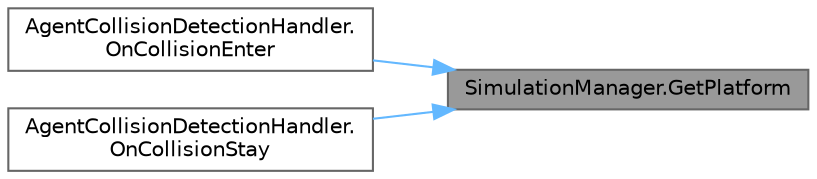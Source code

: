 digraph "SimulationManager.GetPlatform"
{
 // LATEX_PDF_SIZE
  bgcolor="transparent";
  edge [fontname=Helvetica,fontsize=10,labelfontname=Helvetica,labelfontsize=10];
  node [fontname=Helvetica,fontsize=10,shape=box,height=0.2,width=0.4];
  rankdir="RL";
  Node1 [id="Node000001",label="SimulationManager.GetPlatform",height=0.2,width=0.4,color="gray40", fillcolor="grey60", style="filled", fontcolor="black",tooltip="Getter for platform object."];
  Node1 -> Node2 [id="edge1_Node000001_Node000002",dir="back",color="steelblue1",style="solid",tooltip=" "];
  Node2 [id="Node000002",label="AgentCollisionDetectionHandler.\lOnCollisionEnter",height=0.2,width=0.4,color="grey40", fillcolor="white", style="filled",URL="$class_agent_collision_detection_handler.html#a57a77a89de1e92f05225c3b3404cc88e",tooltip="Called when agent enters collision."];
  Node1 -> Node3 [id="edge2_Node000001_Node000003",dir="back",color="steelblue1",style="solid",tooltip=" "];
  Node3 [id="Node000003",label="AgentCollisionDetectionHandler.\lOnCollisionStay",height=0.2,width=0.4,color="grey40", fillcolor="white", style="filled",URL="$class_agent_collision_detection_handler.html#aaec67d11a7f870f7c9dccc8196f24669",tooltip="Called each frame agent stays in collision."];
}

